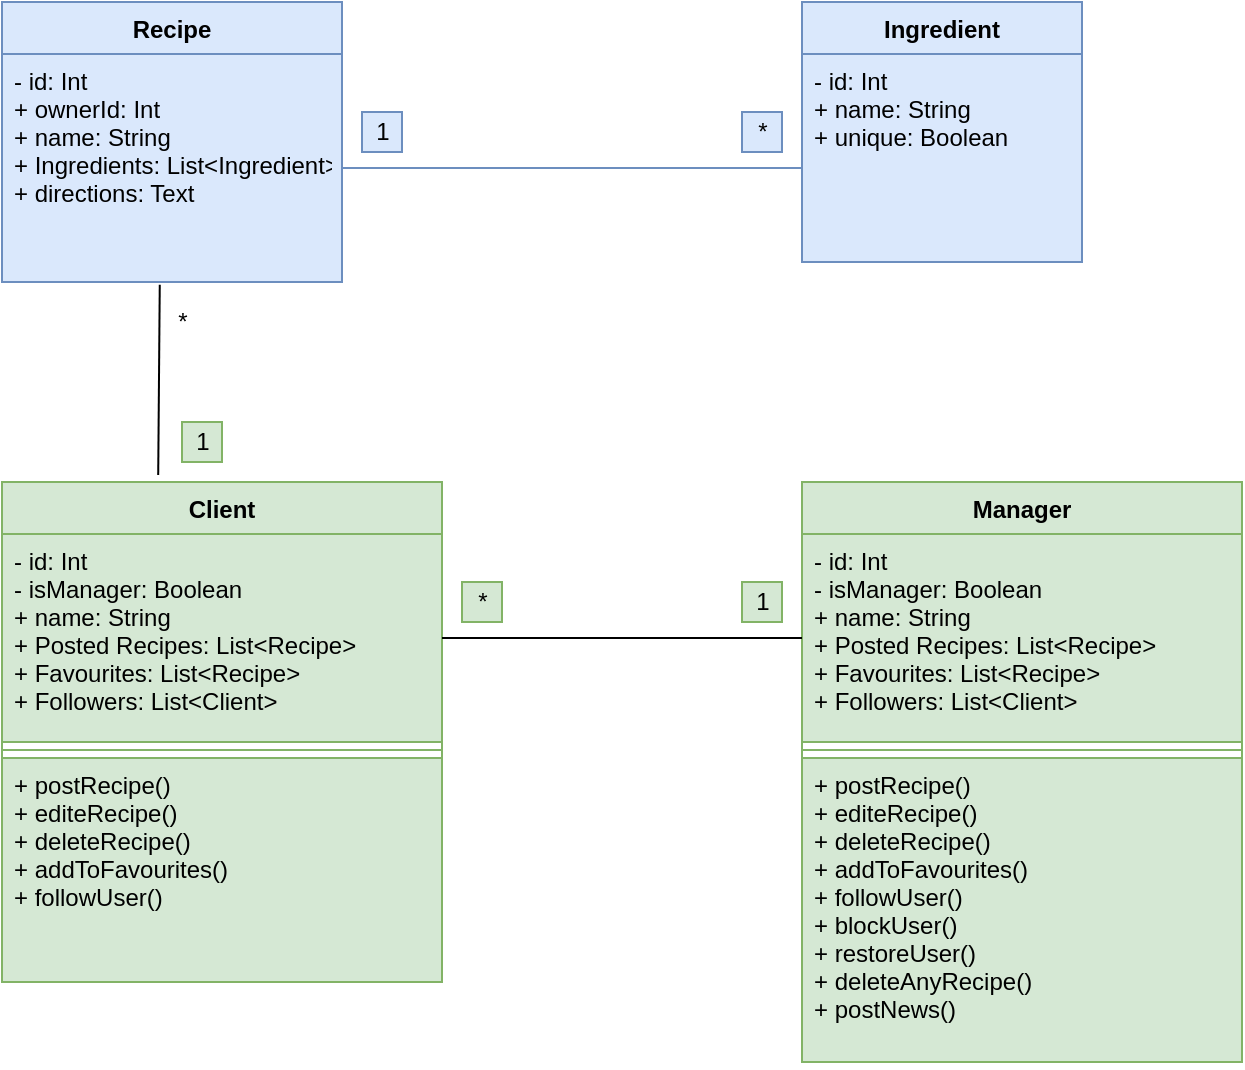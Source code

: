 <mxfile version="15.3.8" type="device"><diagram id="iU3FSpGRSfZFGDqDUpZ9" name="Page-1"><mxGraphModel dx="445" dy="300" grid="1" gridSize="10" guides="1" tooltips="1" connect="1" arrows="1" fold="1" page="1" pageScale="1" pageWidth="1169" pageHeight="827" math="0" shadow="0"><root><mxCell id="0"/><mxCell id="1" parent="0"/><mxCell id="ATjV7nrgIG5PD6RKKQ-R-1" value="Client" style="swimlane;fontStyle=1;align=center;verticalAlign=top;childLayout=stackLayout;horizontal=1;startSize=26;horizontalStack=0;resizeParent=1;resizeParentMax=0;resizeLast=0;collapsible=1;marginBottom=0;fillColor=#d5e8d4;strokeColor=#82b366;" vertex="1" parent="1"><mxGeometry x="290" y="330" width="220" height="250" as="geometry"><mxRectangle x="390" y="280" width="100" height="26" as="alternateBounds"/></mxGeometry></mxCell><mxCell id="ATjV7nrgIG5PD6RKKQ-R-2" value="- id: Int&#10;- isManager: Boolean&#10;+ name: String&#10;+ Posted Recipes: List&lt;Recipe&gt;&#10;+ Favourites: List&lt;Recipe&gt;&#10;+ Followers: List&lt;Client&gt;&#10;" style="text;strokeColor=#82b366;fillColor=#d5e8d4;align=left;verticalAlign=top;spacingLeft=4;spacingRight=4;overflow=hidden;rotatable=0;points=[[0,0.5],[1,0.5]];portConstraint=eastwest;" vertex="1" parent="ATjV7nrgIG5PD6RKKQ-R-1"><mxGeometry y="26" width="220" height="104" as="geometry"/></mxCell><mxCell id="ATjV7nrgIG5PD6RKKQ-R-3" value="" style="line;strokeWidth=1;fillColor=#d5e8d4;align=left;verticalAlign=middle;spacingTop=-1;spacingLeft=3;spacingRight=3;rotatable=0;labelPosition=right;points=[];portConstraint=eastwest;strokeColor=#82b366;" vertex="1" parent="ATjV7nrgIG5PD6RKKQ-R-1"><mxGeometry y="130" width="220" height="8" as="geometry"/></mxCell><mxCell id="ATjV7nrgIG5PD6RKKQ-R-4" value="+ postRecipe()&#10;+ editeRecipe()&#10;+ deleteRecipe()&#10;+ addToFavourites()&#10;+ followUser()" style="text;strokeColor=#82b366;fillColor=#d5e8d4;align=left;verticalAlign=top;spacingLeft=4;spacingRight=4;overflow=hidden;rotatable=0;points=[[0,0.5],[1,0.5]];portConstraint=eastwest;" vertex="1" parent="ATjV7nrgIG5PD6RKKQ-R-1"><mxGeometry y="138" width="220" height="112" as="geometry"/></mxCell><mxCell id="ATjV7nrgIG5PD6RKKQ-R-5" value="Recipe" style="swimlane;fontStyle=1;childLayout=stackLayout;horizontal=1;startSize=26;fillColor=#dae8fc;horizontalStack=0;resizeParent=1;resizeParentMax=0;resizeLast=0;collapsible=1;marginBottom=0;strokeColor=#6c8ebf;" vertex="1" parent="1"><mxGeometry x="290" y="90" width="170" height="140" as="geometry"/></mxCell><mxCell id="ATjV7nrgIG5PD6RKKQ-R-8" value="- id: Int&#10;+ ownerId: Int&#10;+ name: String&#10;+ Ingredients: List&lt;Ingredient&gt; &#10;+ directions: Text&#10;" style="text;strokeColor=#6c8ebf;fillColor=#dae8fc;align=left;verticalAlign=top;spacingLeft=4;spacingRight=4;overflow=hidden;rotatable=0;points=[[0,0.5],[1,0.5]];portConstraint=eastwest;" vertex="1" parent="ATjV7nrgIG5PD6RKKQ-R-5"><mxGeometry y="26" width="170" height="114" as="geometry"/></mxCell><mxCell id="ATjV7nrgIG5PD6RKKQ-R-9" value="Ingredient" style="swimlane;fontStyle=1;childLayout=stackLayout;horizontal=1;startSize=26;fillColor=#dae8fc;horizontalStack=0;resizeParent=1;resizeParentMax=0;resizeLast=0;collapsible=1;marginBottom=0;strokeColor=#6c8ebf;" vertex="1" parent="1"><mxGeometry x="690" y="90" width="140" height="130" as="geometry"/></mxCell><mxCell id="ATjV7nrgIG5PD6RKKQ-R-10" value="- id: Int&#10;+ name: String&#10;+ unique: Boolean " style="text;strokeColor=#6c8ebf;fillColor=#dae8fc;align=left;verticalAlign=top;spacingLeft=4;spacingRight=4;overflow=hidden;rotatable=0;points=[[0,0.5],[1,0.5]];portConstraint=eastwest;" vertex="1" parent="ATjV7nrgIG5PD6RKKQ-R-9"><mxGeometry y="26" width="140" height="104" as="geometry"/></mxCell><mxCell id="ATjV7nrgIG5PD6RKKQ-R-13" value="Manager" style="swimlane;fontStyle=1;align=center;verticalAlign=top;childLayout=stackLayout;horizontal=1;startSize=26;horizontalStack=0;resizeParent=1;resizeParentMax=0;resizeLast=0;collapsible=1;marginBottom=0;fillColor=#d5e8d4;strokeColor=#82b366;" vertex="1" parent="1"><mxGeometry x="690" y="330" width="220" height="290" as="geometry"><mxRectangle x="390" y="280" width="100" height="26" as="alternateBounds"/></mxGeometry></mxCell><mxCell id="ATjV7nrgIG5PD6RKKQ-R-14" value="- id: Int&#10;- isManager: Boolean&#10;+ name: String&#10;+ Posted Recipes: List&lt;Recipe&gt;&#10;+ Favourites: List&lt;Recipe&gt;&#10;+ Followers: List&lt;Client&gt;&#10;" style="text;strokeColor=#82b366;fillColor=#d5e8d4;align=left;verticalAlign=top;spacingLeft=4;spacingRight=4;overflow=hidden;rotatable=0;points=[[0,0.5],[1,0.5]];portConstraint=eastwest;" vertex="1" parent="ATjV7nrgIG5PD6RKKQ-R-13"><mxGeometry y="26" width="220" height="104" as="geometry"/></mxCell><mxCell id="ATjV7nrgIG5PD6RKKQ-R-15" value="" style="line;strokeWidth=1;fillColor=#d5e8d4;align=left;verticalAlign=middle;spacingTop=-1;spacingLeft=3;spacingRight=3;rotatable=0;labelPosition=right;points=[];portConstraint=eastwest;strokeColor=#82b366;" vertex="1" parent="ATjV7nrgIG5PD6RKKQ-R-13"><mxGeometry y="130" width="220" height="8" as="geometry"/></mxCell><mxCell id="ATjV7nrgIG5PD6RKKQ-R-16" value="+ postRecipe()&#10;+ editeRecipe()&#10;+ deleteRecipe()&#10;+ addToFavourites()&#10;+ followUser()&#10;+ blockUser()&#10;+ restoreUser()&#10;+ deleteAnyRecipe()&#10;+ postNews()" style="text;strokeColor=#82b366;fillColor=#d5e8d4;align=left;verticalAlign=top;spacingLeft=4;spacingRight=4;overflow=hidden;rotatable=0;points=[[0,0.5],[1,0.5]];portConstraint=eastwest;" vertex="1" parent="ATjV7nrgIG5PD6RKKQ-R-13"><mxGeometry y="138" width="220" height="152" as="geometry"/></mxCell><mxCell id="ATjV7nrgIG5PD6RKKQ-R-17" value="" style="endArrow=none;html=1;exitX=1;exitY=0.5;exitDx=0;exitDy=0;entryX=0;entryY=0.5;entryDx=0;entryDy=0;" edge="1" parent="1" source="ATjV7nrgIG5PD6RKKQ-R-2" target="ATjV7nrgIG5PD6RKKQ-R-14"><mxGeometry width="50" height="50" relative="1" as="geometry"><mxPoint x="680" y="360" as="sourcePoint"/><mxPoint x="730" y="310" as="targetPoint"/></mxGeometry></mxCell><mxCell id="ATjV7nrgIG5PD6RKKQ-R-19" value="1" style="text;html=1;align=center;verticalAlign=middle;resizable=0;points=[];autosize=1;strokeColor=#82b366;fillColor=#d5e8d4;" vertex="1" parent="1"><mxGeometry x="660" y="380" width="20" height="20" as="geometry"/></mxCell><mxCell id="ATjV7nrgIG5PD6RKKQ-R-20" value="*" style="text;html=1;align=center;verticalAlign=middle;resizable=0;points=[];autosize=1;strokeColor=#82b366;fillColor=#d5e8d4;" vertex="1" parent="1"><mxGeometry x="520" y="380" width="20" height="20" as="geometry"/></mxCell><mxCell id="ATjV7nrgIG5PD6RKKQ-R-21" value="" style="endArrow=none;html=1;exitX=0.355;exitY=-0.014;exitDx=0;exitDy=0;entryX=0.464;entryY=1.012;entryDx=0;entryDy=0;entryPerimeter=0;exitPerimeter=0;" edge="1" parent="1" source="ATjV7nrgIG5PD6RKKQ-R-1" target="ATjV7nrgIG5PD6RKKQ-R-8"><mxGeometry width="50" height="50" relative="1" as="geometry"><mxPoint x="520" y="418" as="sourcePoint"/><mxPoint x="700" y="418" as="targetPoint"/></mxGeometry></mxCell><mxCell id="ATjV7nrgIG5PD6RKKQ-R-22" value="1" style="text;html=1;align=center;verticalAlign=middle;resizable=0;points=[];autosize=1;strokeColor=#82b366;fillColor=#d5e8d4;" vertex="1" parent="1"><mxGeometry x="380" y="300" width="20" height="20" as="geometry"/></mxCell><mxCell id="ATjV7nrgIG5PD6RKKQ-R-23" value="*" style="text;html=1;align=center;verticalAlign=middle;resizable=0;points=[];autosize=1;strokeColor=none;fillColor=none;" vertex="1" parent="1"><mxGeometry x="370" y="240" width="20" height="20" as="geometry"/></mxCell><mxCell id="ATjV7nrgIG5PD6RKKQ-R-24" value="" style="endArrow=none;html=1;exitX=1;exitY=0.5;exitDx=0;exitDy=0;fillColor=#dae8fc;strokeColor=#6c8ebf;" edge="1" parent="1" source="ATjV7nrgIG5PD6RKKQ-R-8"><mxGeometry width="50" height="50" relative="1" as="geometry"><mxPoint x="378.1" y="336.5" as="sourcePoint"/><mxPoint x="690" y="173" as="targetPoint"/></mxGeometry></mxCell><mxCell id="ATjV7nrgIG5PD6RKKQ-R-25" value="*" style="text;html=1;align=center;verticalAlign=middle;resizable=0;points=[];autosize=1;strokeColor=#6c8ebf;fillColor=#dae8fc;" vertex="1" parent="1"><mxGeometry x="660" y="145" width="20" height="20" as="geometry"/></mxCell><mxCell id="ATjV7nrgIG5PD6RKKQ-R-26" value="1" style="text;html=1;align=center;verticalAlign=middle;resizable=0;points=[];autosize=1;strokeColor=#6c8ebf;fillColor=#dae8fc;" vertex="1" parent="1"><mxGeometry x="470" y="145" width="20" height="20" as="geometry"/></mxCell></root></mxGraphModel></diagram></mxfile>